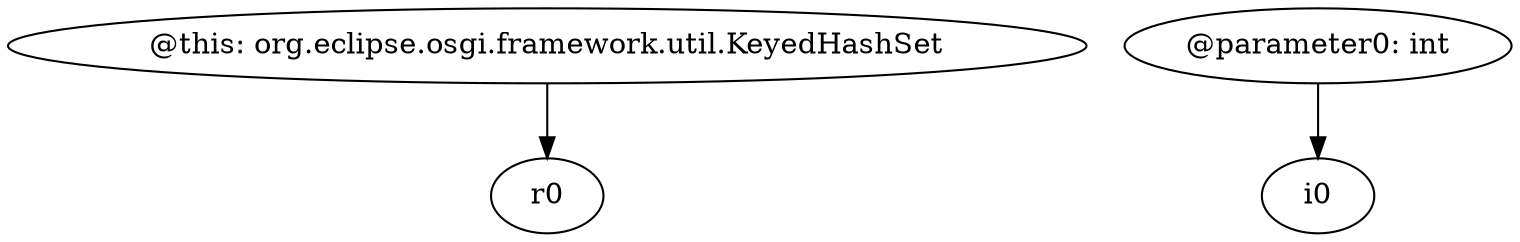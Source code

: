 digraph g {
0[label="@this: org.eclipse.osgi.framework.util.KeyedHashSet"]
1[label="r0"]
0->1[label=""]
2[label="@parameter0: int"]
3[label="i0"]
2->3[label=""]
}